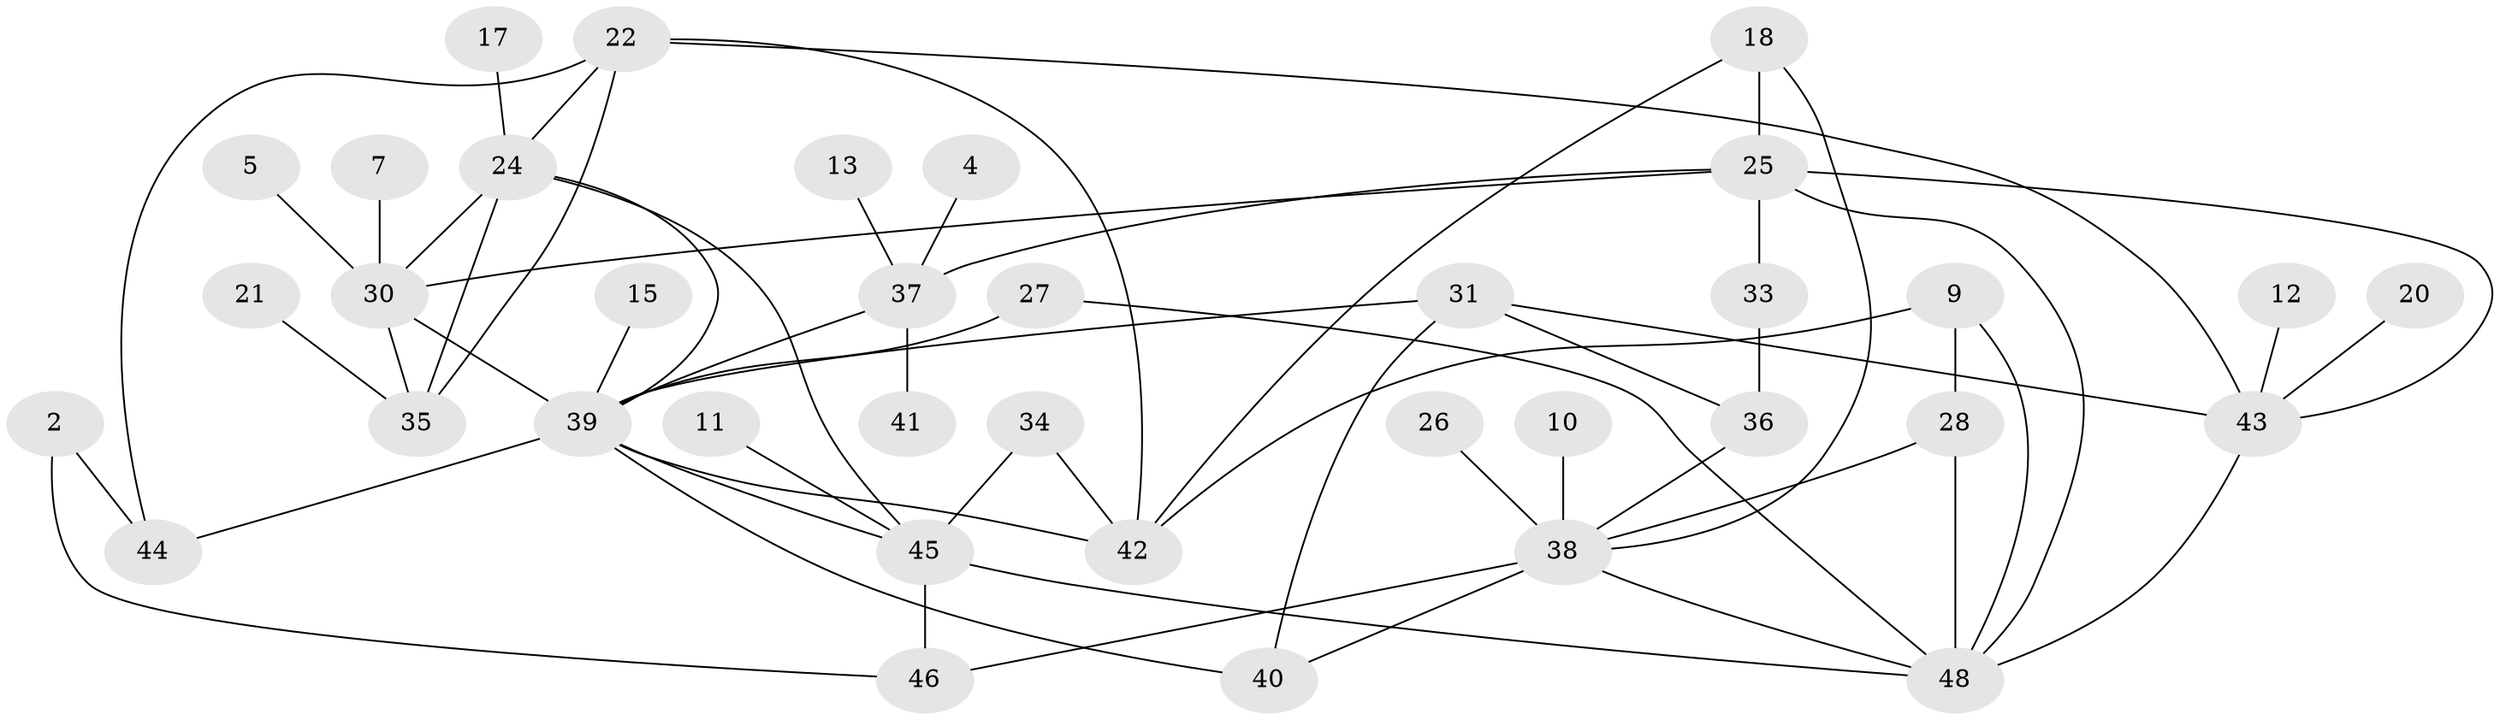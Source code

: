 // original degree distribution, {2: 0.23469387755102042, 0: 0.11224489795918367, 1: 0.24489795918367346, 4: 0.12244897959183673, 6: 0.030612244897959183, 5: 0.05102040816326531, 9: 0.01020408163265306, 3: 0.1836734693877551, 8: 0.01020408163265306}
// Generated by graph-tools (version 1.1) at 2025/49/03/09/25 03:49:05]
// undirected, 37 vertices, 60 edges
graph export_dot {
graph [start="1"]
  node [color=gray90,style=filled];
  2;
  4;
  5;
  7;
  9;
  10;
  11;
  12;
  13;
  15;
  17;
  18;
  20;
  21;
  22;
  24;
  25;
  26;
  27;
  28;
  30;
  31;
  33;
  34;
  35;
  36;
  37;
  38;
  39;
  40;
  41;
  42;
  43;
  44;
  45;
  46;
  48;
  2 -- 44 [weight=1.0];
  2 -- 46 [weight=1.0];
  4 -- 37 [weight=1.0];
  5 -- 30 [weight=1.0];
  7 -- 30 [weight=1.0];
  9 -- 28 [weight=1.0];
  9 -- 42 [weight=1.0];
  9 -- 48 [weight=1.0];
  10 -- 38 [weight=1.0];
  11 -- 45 [weight=1.0];
  12 -- 43 [weight=1.0];
  13 -- 37 [weight=1.0];
  15 -- 39 [weight=1.0];
  17 -- 24 [weight=1.0];
  18 -- 25 [weight=1.0];
  18 -- 38 [weight=1.0];
  18 -- 42 [weight=1.0];
  20 -- 43 [weight=1.0];
  21 -- 35 [weight=1.0];
  22 -- 24 [weight=1.0];
  22 -- 35 [weight=1.0];
  22 -- 42 [weight=1.0];
  22 -- 43 [weight=1.0];
  22 -- 44 [weight=1.0];
  24 -- 30 [weight=2.0];
  24 -- 35 [weight=1.0];
  24 -- 39 [weight=1.0];
  24 -- 45 [weight=1.0];
  25 -- 30 [weight=1.0];
  25 -- 33 [weight=1.0];
  25 -- 37 [weight=1.0];
  25 -- 43 [weight=1.0];
  25 -- 48 [weight=3.0];
  26 -- 38 [weight=1.0];
  27 -- 39 [weight=1.0];
  27 -- 48 [weight=2.0];
  28 -- 38 [weight=1.0];
  28 -- 48 [weight=1.0];
  30 -- 35 [weight=1.0];
  30 -- 39 [weight=1.0];
  31 -- 36 [weight=1.0];
  31 -- 39 [weight=1.0];
  31 -- 40 [weight=1.0];
  31 -- 43 [weight=1.0];
  33 -- 36 [weight=1.0];
  34 -- 42 [weight=1.0];
  34 -- 45 [weight=1.0];
  36 -- 38 [weight=1.0];
  37 -- 39 [weight=1.0];
  37 -- 41 [weight=1.0];
  38 -- 40 [weight=1.0];
  38 -- 46 [weight=1.0];
  38 -- 48 [weight=1.0];
  39 -- 40 [weight=1.0];
  39 -- 42 [weight=1.0];
  39 -- 44 [weight=1.0];
  39 -- 45 [weight=1.0];
  43 -- 48 [weight=1.0];
  45 -- 46 [weight=1.0];
  45 -- 48 [weight=2.0];
}
